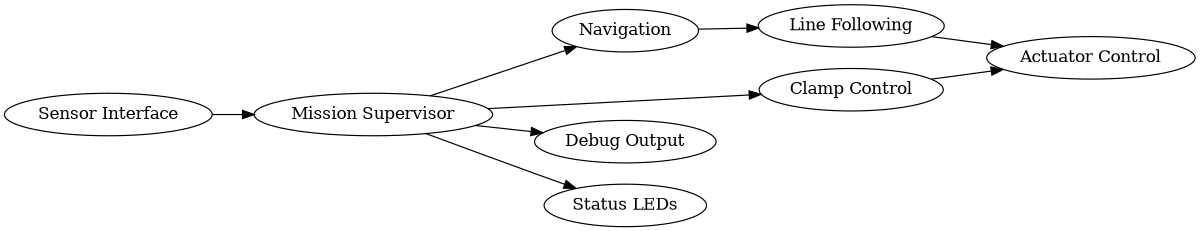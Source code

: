 digraph layout {
    rankdir=LR;
    size="8,5"
    "Sensor Interface" -> "Mission Supervisor";
    "Mission Supervisor" -> "Navigation";
    "Navigation" -> "Line Following";
    "Line Following" -> "Actuator Control";
    "Mission Supervisor" -> "Clamp Control";
    "Clamp Control" -> "Actuator Control";
    "Mission Supervisor" -> "Debug Output";
    "Mission Supervisor" -> "Status LEDs";
}
